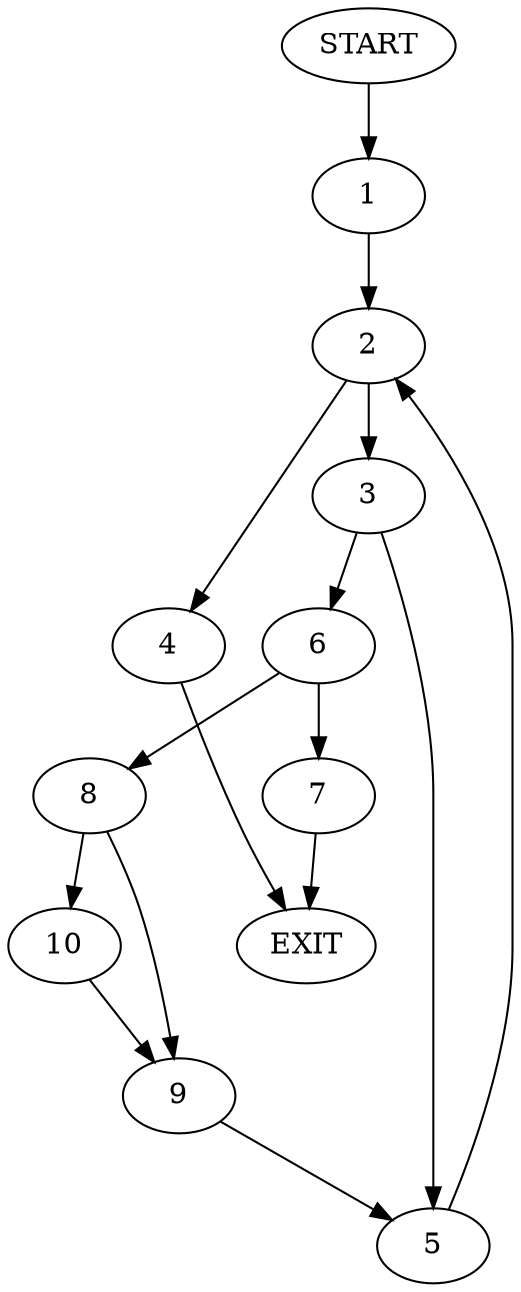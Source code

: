 digraph {
0 [label="START"]
11 [label="EXIT"]
0 -> 1
1 -> 2
2 -> 3
2 -> 4
4 -> 11
3 -> 5
3 -> 6
6 -> 7
6 -> 8
5 -> 2
8 -> 9
8 -> 10
7 -> 11
10 -> 9
9 -> 5
}
